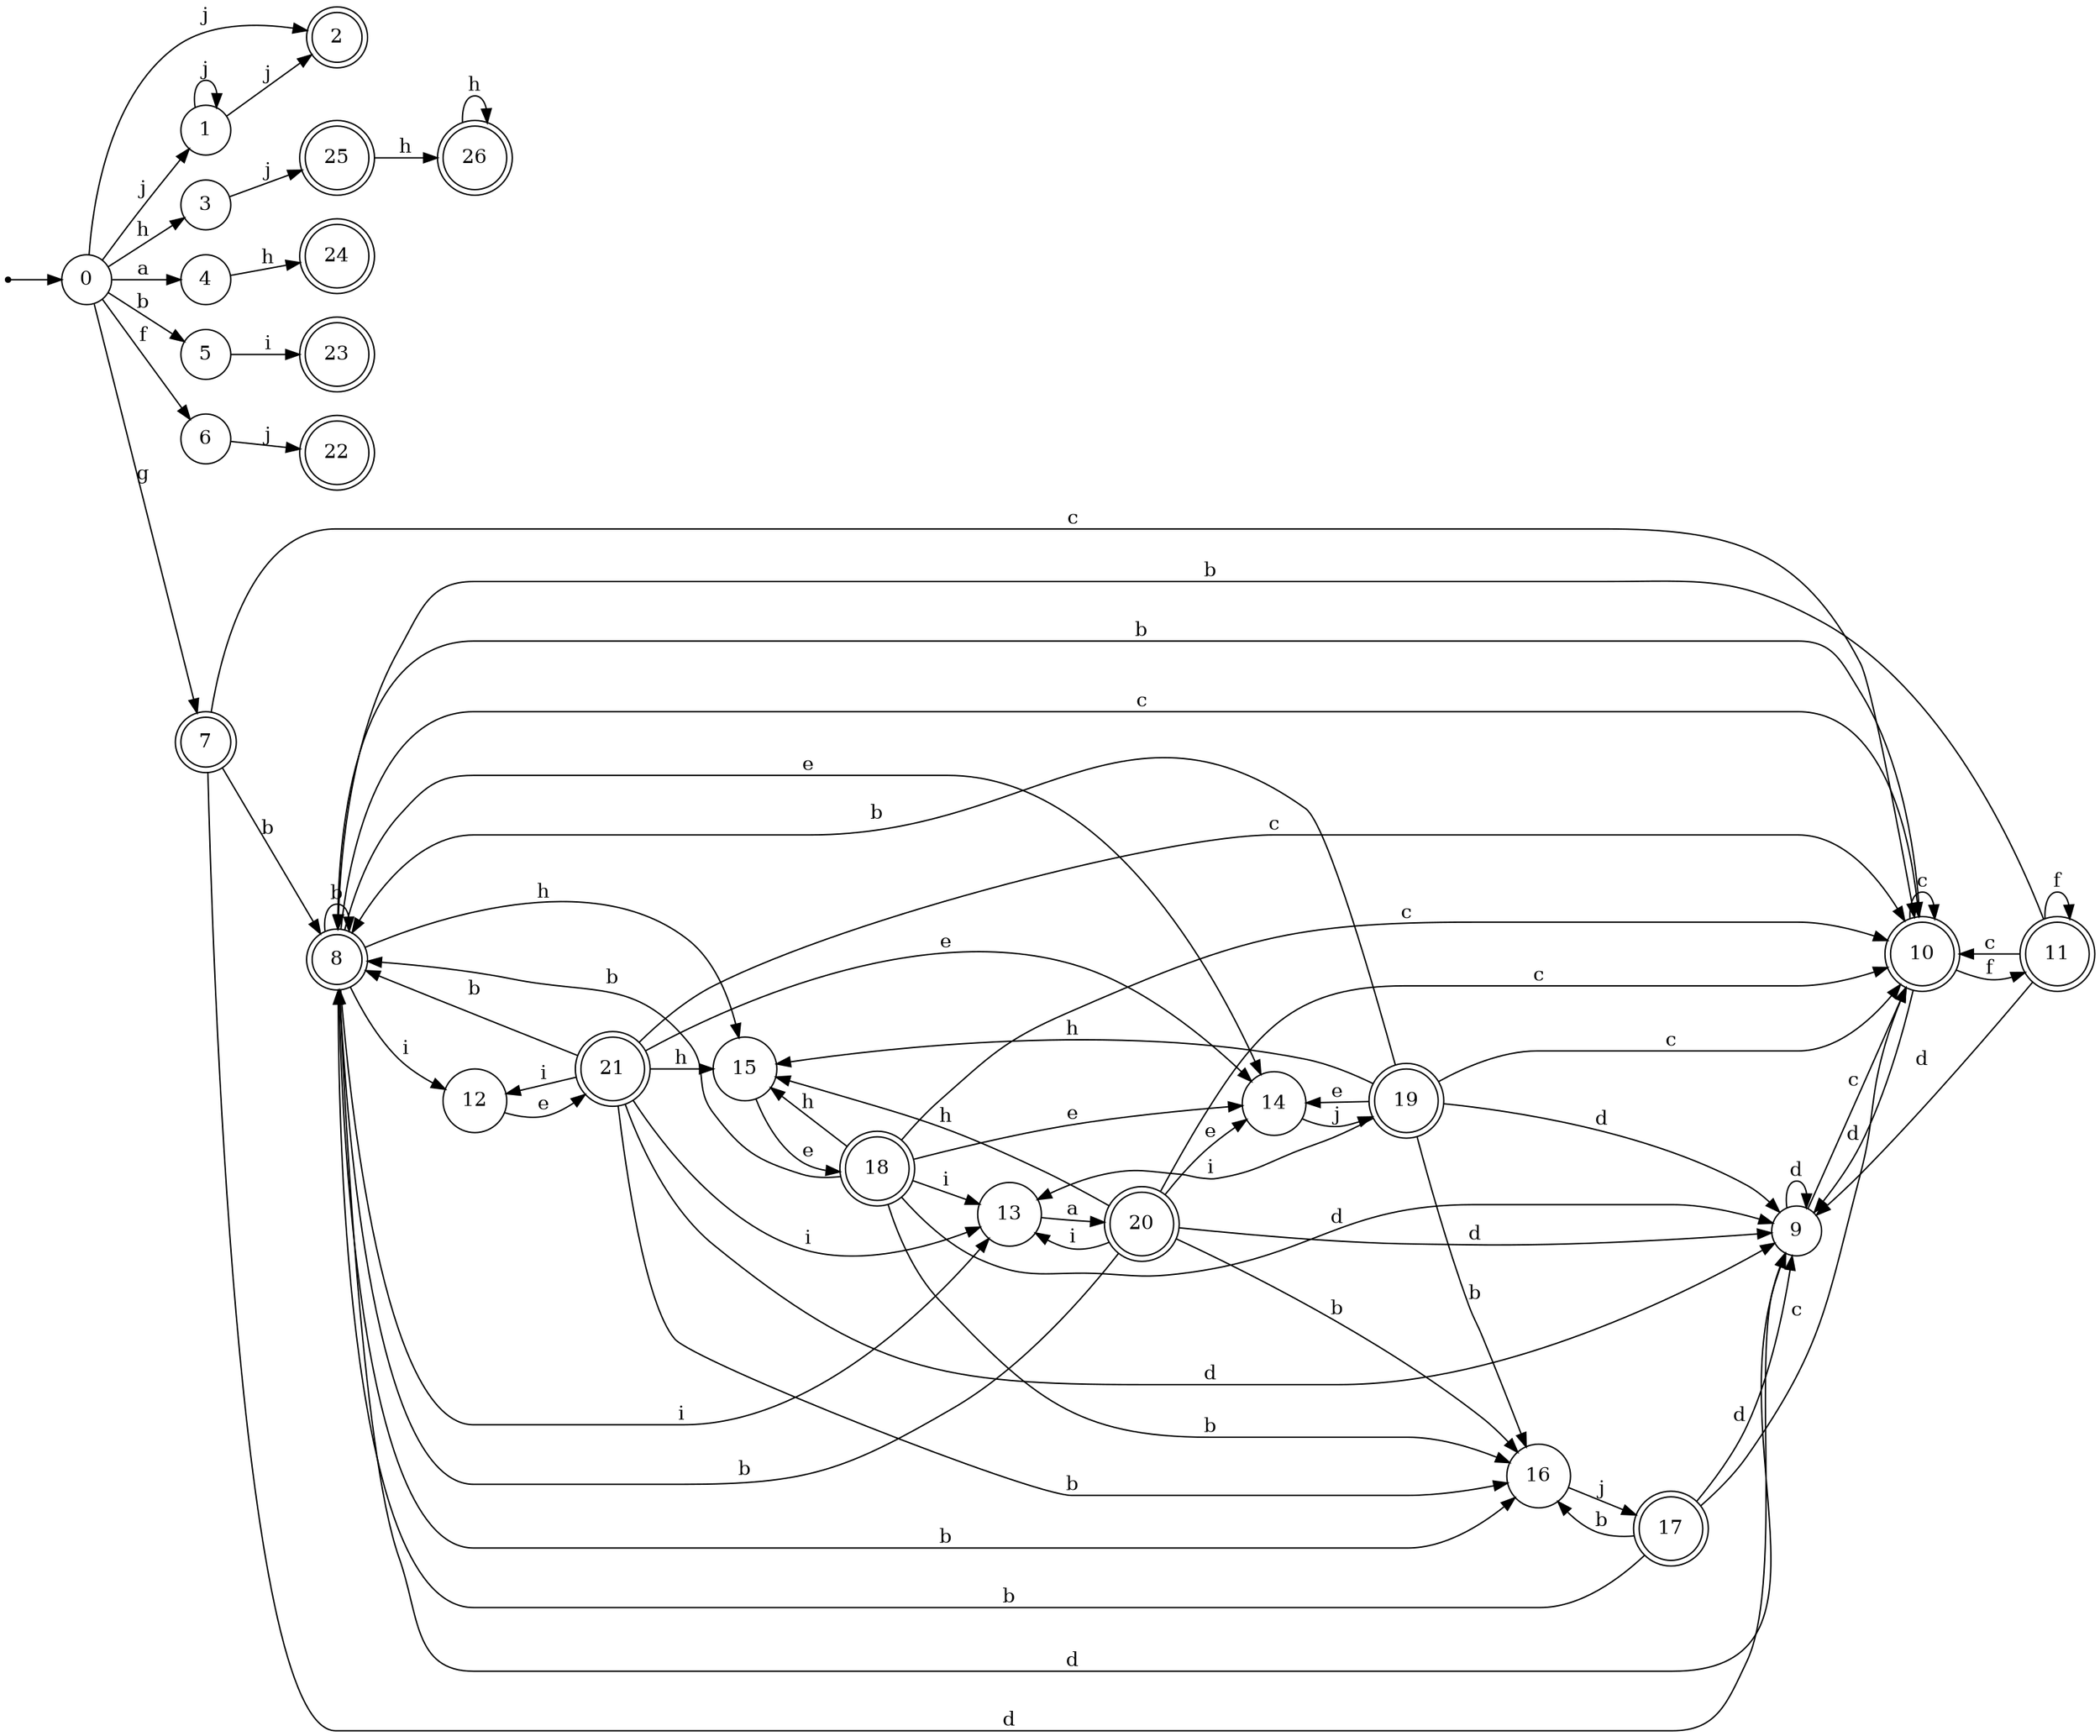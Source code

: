 digraph finite_state_machine {
rankdir=LR;
size="20,20";
node [shape = point]; "dummy0"
node [shape = circle]; "0";
"dummy0" -> "0";
node [shape = circle]; "1";
node [shape = doublecircle]; "2";node [shape = circle]; "3";
node [shape = circle]; "4";
node [shape = circle]; "5";
node [shape = circle]; "6";
node [shape = doublecircle]; "7";node [shape = doublecircle]; "8";node [shape = circle]; "9";
node [shape = doublecircle]; "10";node [shape = doublecircle]; "11";node [shape = circle]; "12";
node [shape = circle]; "13";
node [shape = circle]; "14";
node [shape = circle]; "15";
node [shape = circle]; "16";
node [shape = doublecircle]; "17";node [shape = doublecircle]; "18";node [shape = doublecircle]; "19";node [shape = doublecircle]; "20";node [shape = doublecircle]; "21";node [shape = doublecircle]; "22";node [shape = doublecircle]; "23";node [shape = doublecircle]; "24";node [shape = doublecircle]; "25";node [shape = doublecircle]; "26";"0" -> "1" [label = "j"];
 "0" -> "2" [label = "j"];
 "0" -> "3" [label = "h"];
 "0" -> "4" [label = "a"];
 "0" -> "5" [label = "b"];
 "0" -> "6" [label = "f"];
 "0" -> "7" [label = "g"];
 "7" -> "8" [label = "b"];
 "7" -> "9" [label = "d"];
 "7" -> "10" [label = "c"];
 "10" -> "10" [label = "c"];
 "10" -> "9" [label = "d"];
 "10" -> "11" [label = "f"];
 "10" -> "8" [label = "b"];
 "11" -> "11" [label = "f"];
 "11" -> "9" [label = "d"];
 "11" -> "10" [label = "c"];
 "11" -> "8" [label = "b"];
 "9" -> "9" [label = "d"];
 "9" -> "10" [label = "c"];
 "8" -> "8" [label = "b"];
 "8" -> "16" [label = "b"];
 "8" -> "12" [label = "i"];
 "8" -> "13" [label = "i"];
 "8" -> "14" [label = "e"];
 "8" -> "15" [label = "h"];
 "8" -> "9" [label = "d"];
 "8" -> "10" [label = "c"];
 "16" -> "17" [label = "j"];
 "17" -> "16" [label = "b"];
 "17" -> "8" [label = "b"];
 "17" -> "9" [label = "d"];
 "17" -> "10" [label = "c"];
 "15" -> "18" [label = "e"];
 "18" -> "15" [label = "h"];
 "18" -> "13" [label = "i"];
 "18" -> "14" [label = "e"];
 "18" -> "8" [label = "b"];
 "18" -> "16" [label = "b"];
 "18" -> "9" [label = "d"];
 "18" -> "10" [label = "c"];
 "14" -> "19" [label = "j"];
 "19" -> "14" [label = "e"];
 "19" -> "13" [label = "i"];
 "19" -> "15" [label = "h"];
 "19" -> "8" [label = "b"];
 "19" -> "16" [label = "b"];
 "19" -> "9" [label = "d"];
 "19" -> "10" [label = "c"];
 "13" -> "20" [label = "a"];
 "20" -> "13" [label = "i"];
 "20" -> "14" [label = "e"];
 "20" -> "15" [label = "h"];
 "20" -> "8" [label = "b"];
 "20" -> "16" [label = "b"];
 "20" -> "9" [label = "d"];
 "20" -> "10" [label = "c"];
 "12" -> "21" [label = "e"];
 "21" -> "12" [label = "i"];
 "21" -> "13" [label = "i"];
 "21" -> "8" [label = "b"];
 "21" -> "16" [label = "b"];
 "21" -> "14" [label = "e"];
 "21" -> "15" [label = "h"];
 "21" -> "9" [label = "d"];
 "21" -> "10" [label = "c"];
 "6" -> "22" [label = "j"];
 "5" -> "23" [label = "i"];
 "4" -> "24" [label = "h"];
 "3" -> "25" [label = "j"];
 "25" -> "26" [label = "h"];
 "26" -> "26" [label = "h"];
 "1" -> "1" [label = "j"];
 "1" -> "2" [label = "j"];
 }
